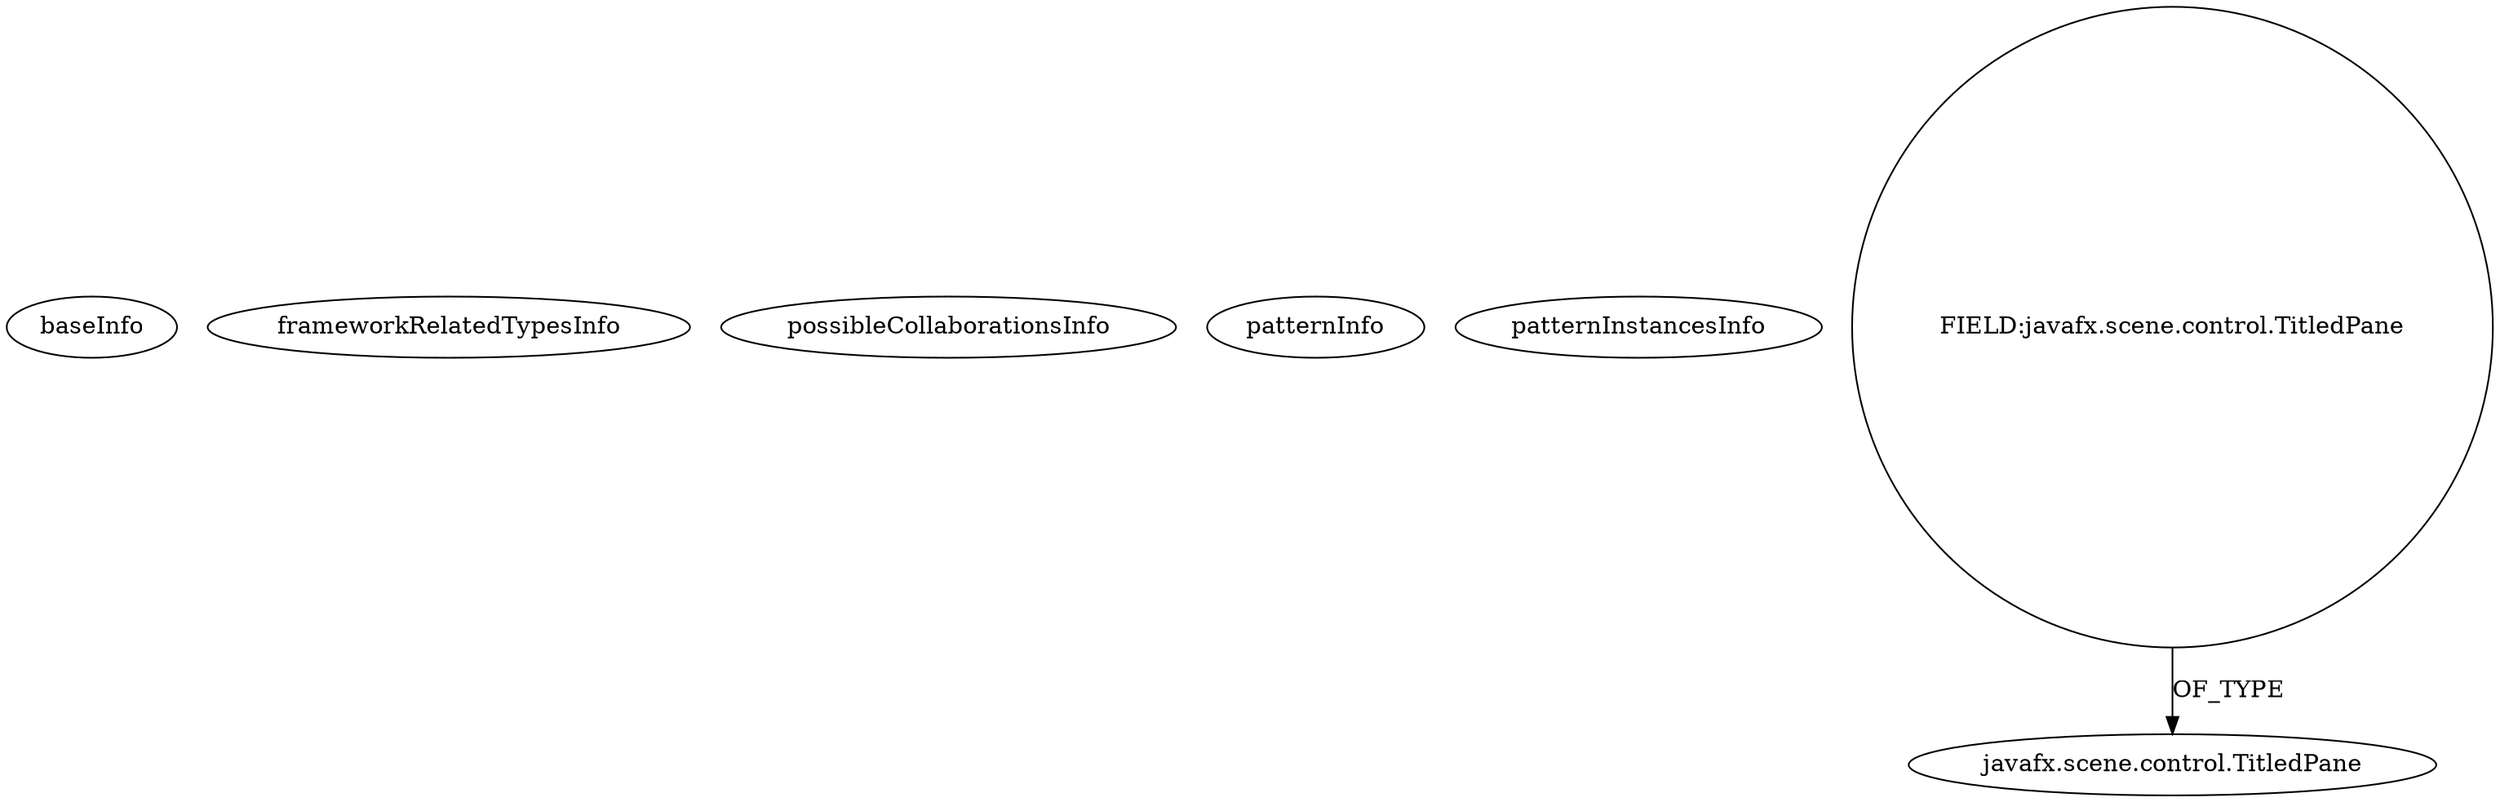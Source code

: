 digraph {
baseInfo[graphId=1803,category="pattern",isAnonymous=false,possibleRelation=false]
frameworkRelatedTypesInfo[]
possibleCollaborationsInfo[]
patternInfo[frequency=2.0,patternRootClient=null]
patternInstancesInfo[0="tarchan-ClipFX~/tarchan-ClipFX/ClipFX-master/src/com/mac/tarchan/clipfx/ClipFXController.java~ClipFXController~4467",1="giatuyentiensinh-Project1~/giatuyentiensinh-Project1/Project1-master/Project1/src/control/MainUIController.java~MainUIController~2734"]
37[label="javafx.scene.control.TitledPane",vertexType="FRAMEWORK_CLASS_TYPE",isFrameworkType=false]
36[label="FIELD:javafx.scene.control.TitledPane",vertexType="FIELD_DECLARATION",isFrameworkType=false,shape=circle]
36->37[label="OF_TYPE"]
}
